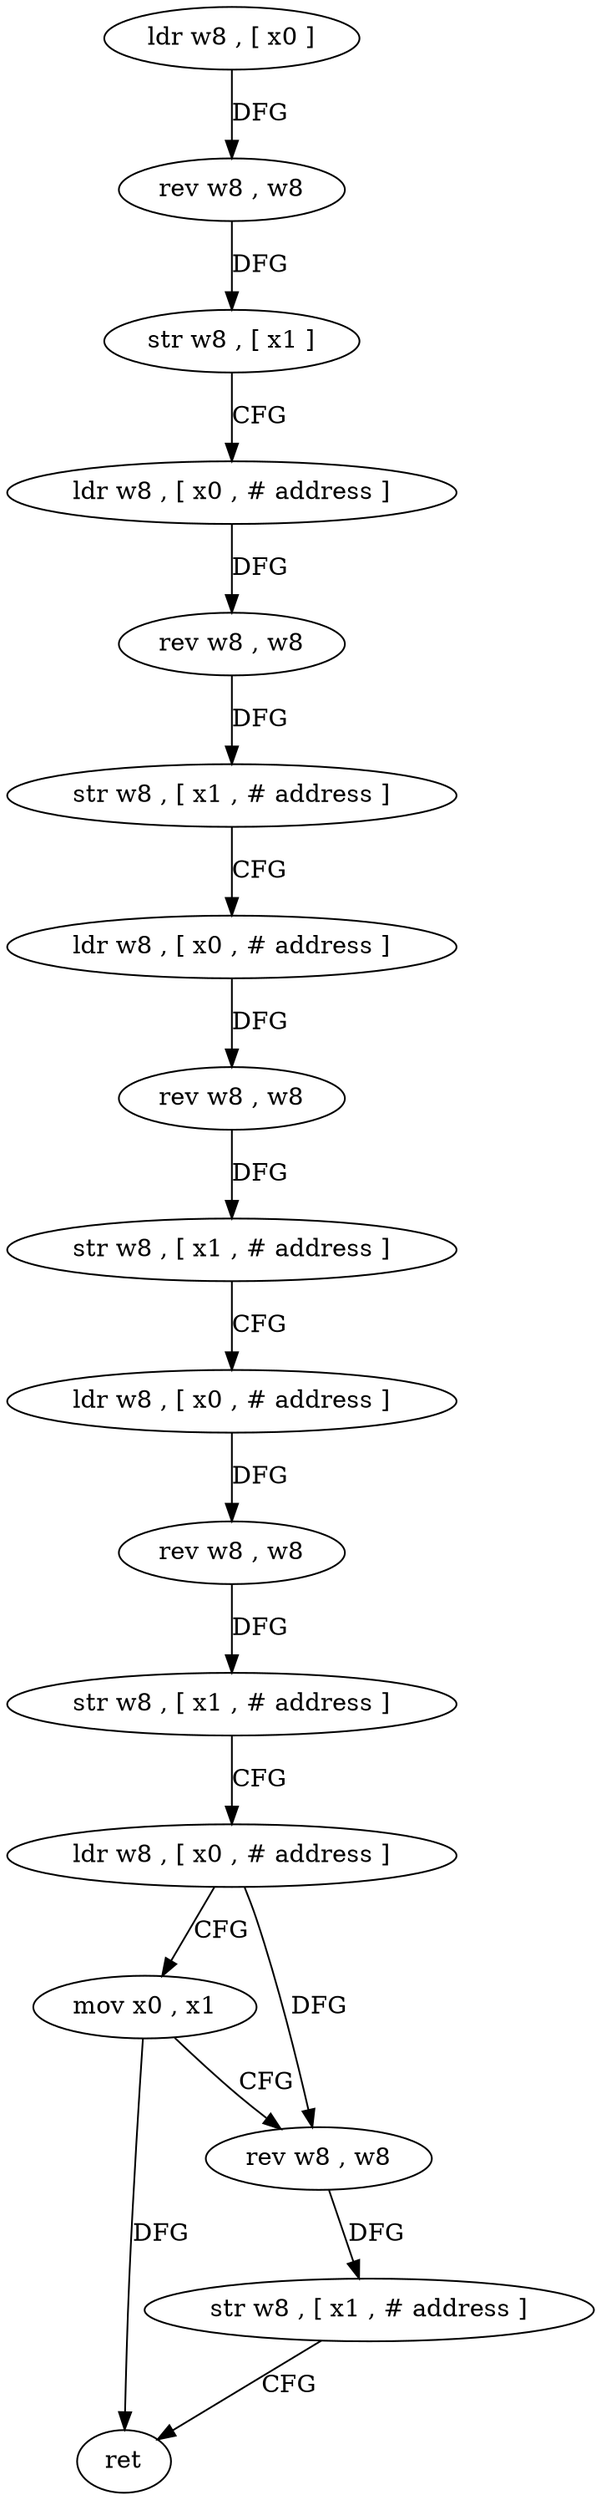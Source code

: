 digraph "func" {
"4224348" [label = "ldr w8 , [ x0 ]" ]
"4224352" [label = "rev w8 , w8" ]
"4224356" [label = "str w8 , [ x1 ]" ]
"4224360" [label = "ldr w8 , [ x0 , # address ]" ]
"4224364" [label = "rev w8 , w8" ]
"4224368" [label = "str w8 , [ x1 , # address ]" ]
"4224372" [label = "ldr w8 , [ x0 , # address ]" ]
"4224376" [label = "rev w8 , w8" ]
"4224380" [label = "str w8 , [ x1 , # address ]" ]
"4224384" [label = "ldr w8 , [ x0 , # address ]" ]
"4224388" [label = "rev w8 , w8" ]
"4224392" [label = "str w8 , [ x1 , # address ]" ]
"4224396" [label = "ldr w8 , [ x0 , # address ]" ]
"4224400" [label = "mov x0 , x1" ]
"4224404" [label = "rev w8 , w8" ]
"4224408" [label = "str w8 , [ x1 , # address ]" ]
"4224412" [label = "ret" ]
"4224348" -> "4224352" [ label = "DFG" ]
"4224352" -> "4224356" [ label = "DFG" ]
"4224356" -> "4224360" [ label = "CFG" ]
"4224360" -> "4224364" [ label = "DFG" ]
"4224364" -> "4224368" [ label = "DFG" ]
"4224368" -> "4224372" [ label = "CFG" ]
"4224372" -> "4224376" [ label = "DFG" ]
"4224376" -> "4224380" [ label = "DFG" ]
"4224380" -> "4224384" [ label = "CFG" ]
"4224384" -> "4224388" [ label = "DFG" ]
"4224388" -> "4224392" [ label = "DFG" ]
"4224392" -> "4224396" [ label = "CFG" ]
"4224396" -> "4224400" [ label = "CFG" ]
"4224396" -> "4224404" [ label = "DFG" ]
"4224400" -> "4224404" [ label = "CFG" ]
"4224400" -> "4224412" [ label = "DFG" ]
"4224404" -> "4224408" [ label = "DFG" ]
"4224408" -> "4224412" [ label = "CFG" ]
}
